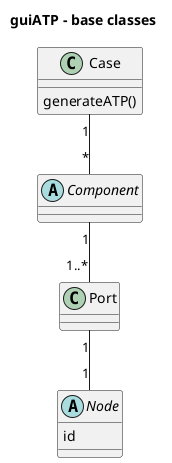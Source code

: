@startuml

title guiATP - base classes

skinparam componentStyle uml2

class Case {
  generateATP()
}

abstract class Node {
  id
}

abstract class Component

class Port

Case "1" -- "*" Component
Component "1" -- "1..*" Port
Port "1" -- "1" Node

@enduml
